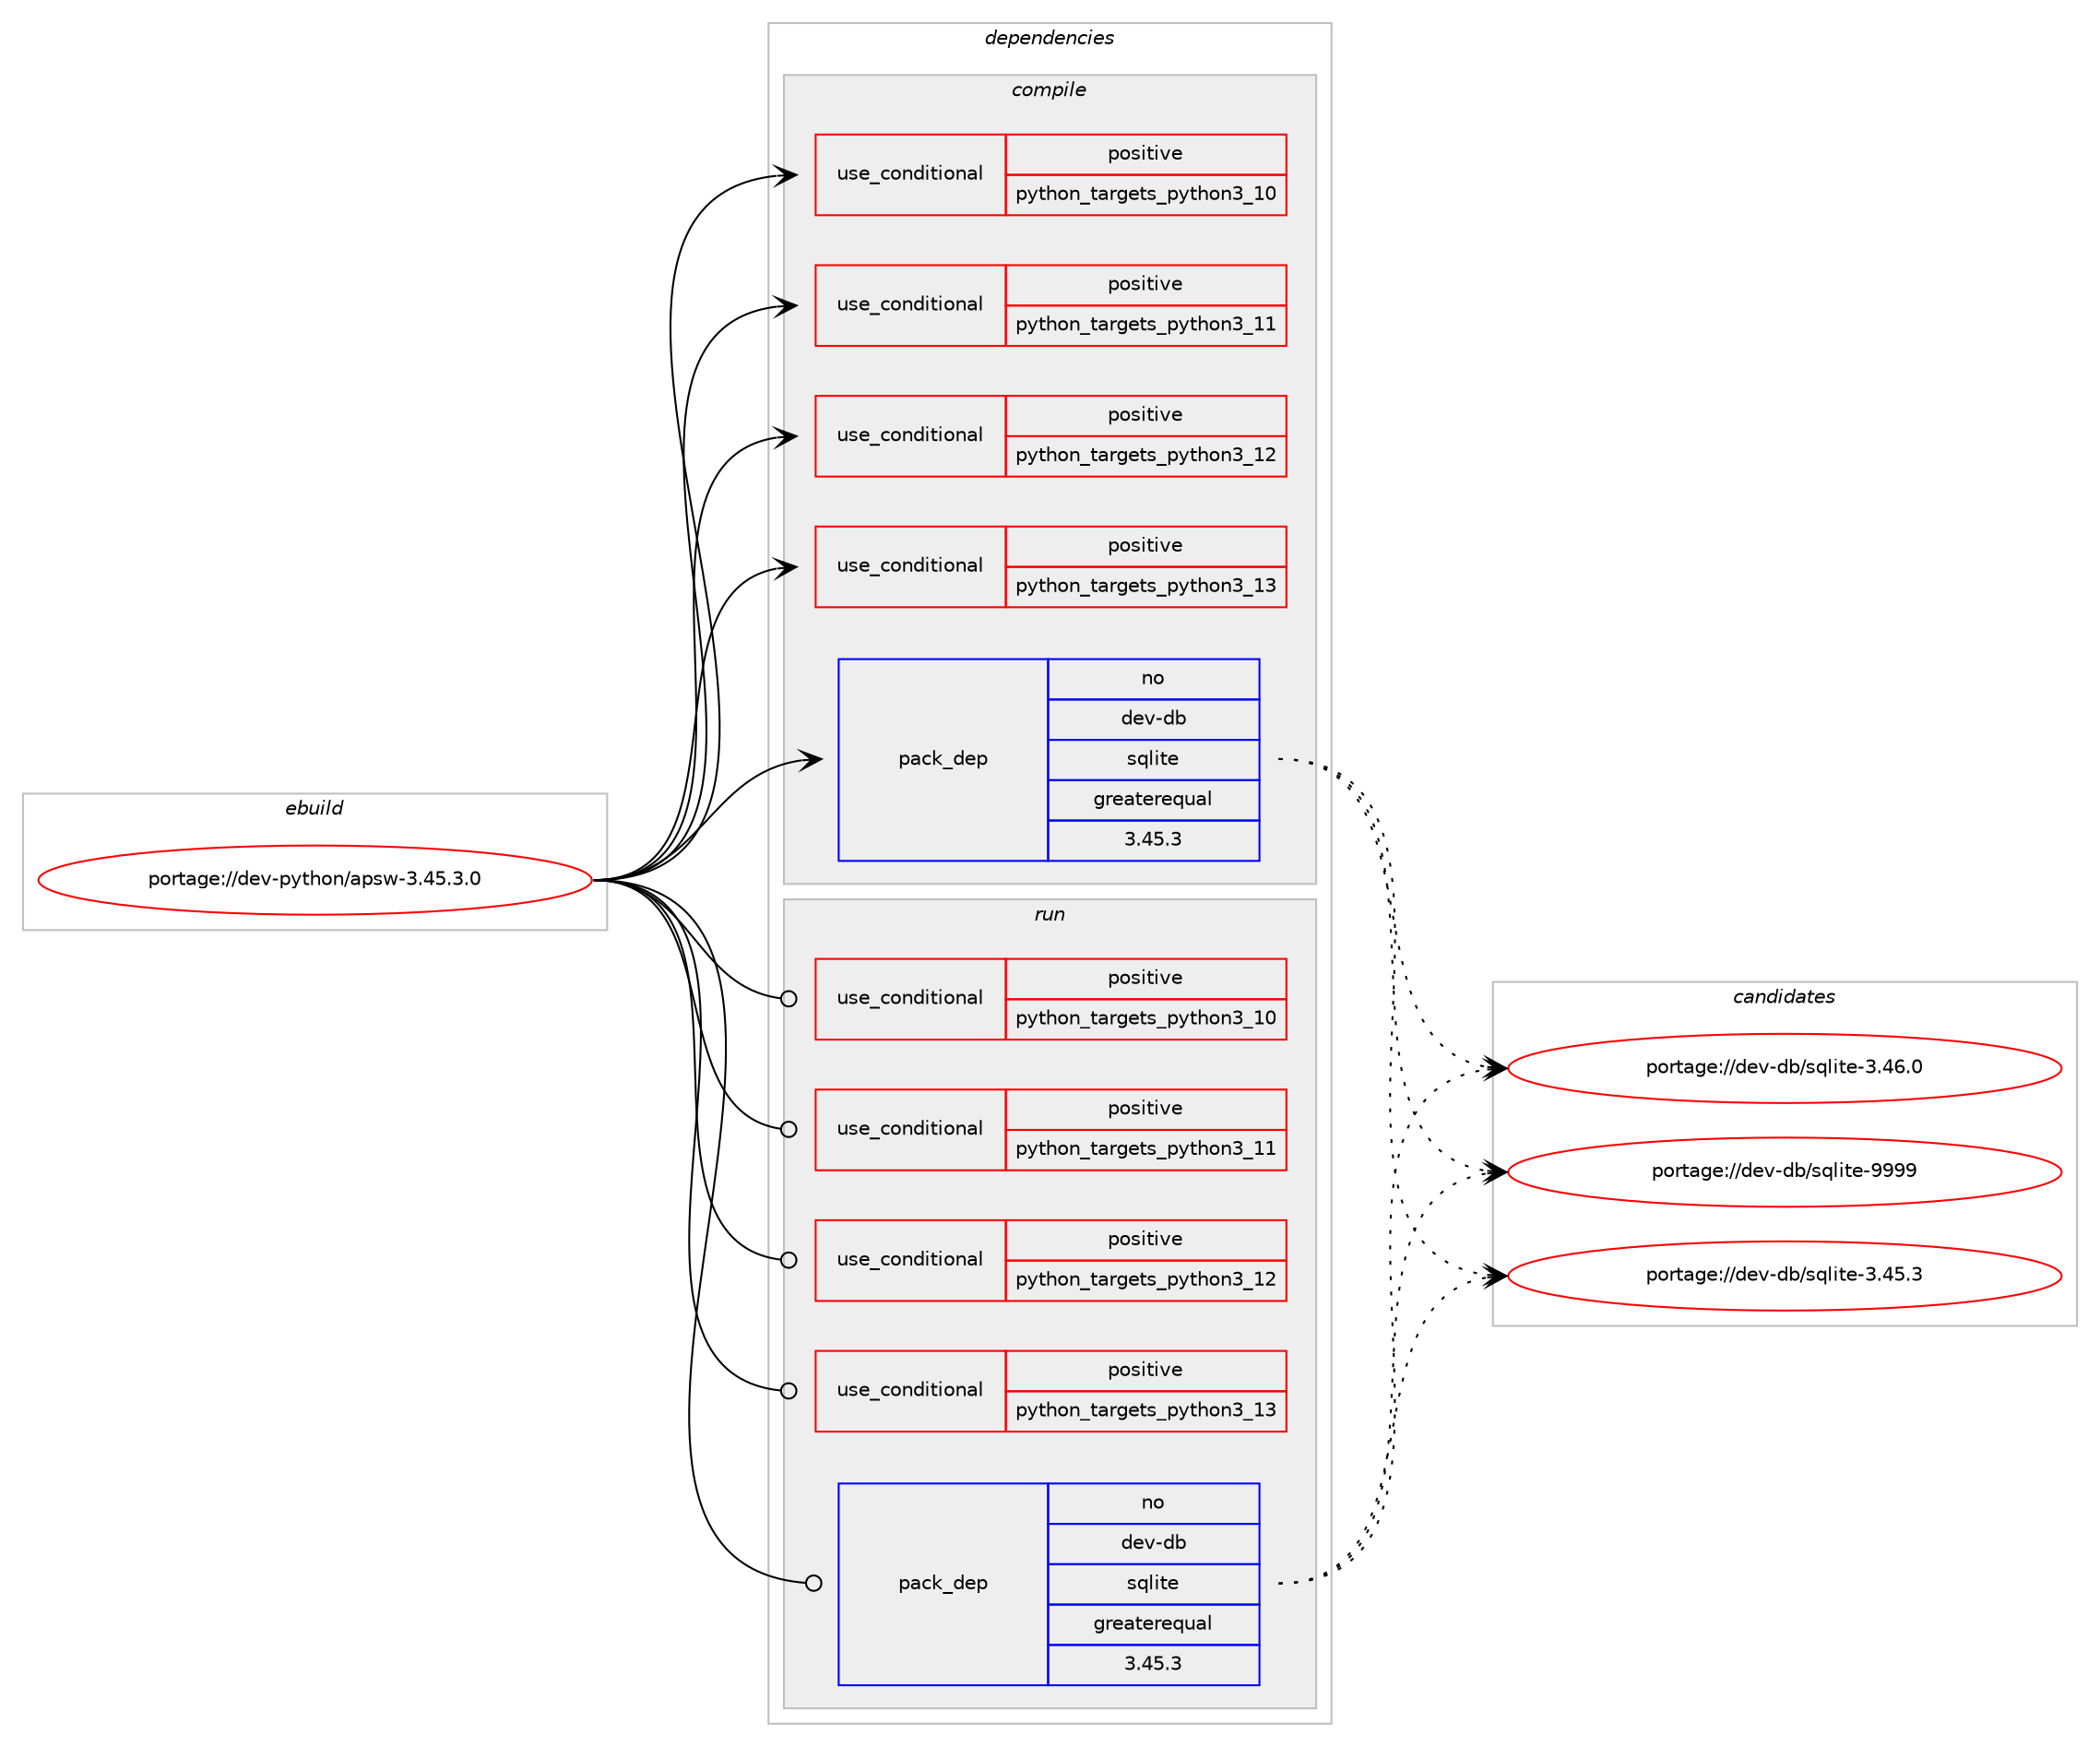digraph prolog {

# *************
# Graph options
# *************

newrank=true;
concentrate=true;
compound=true;
graph [rankdir=LR,fontname=Helvetica,fontsize=10,ranksep=1.5];#, ranksep=2.5, nodesep=0.2];
edge  [arrowhead=vee];
node  [fontname=Helvetica,fontsize=10];

# **********
# The ebuild
# **********

subgraph cluster_leftcol {
color=gray;
rank=same;
label=<<i>ebuild</i>>;
id [label="portage://dev-python/apsw-3.45.3.0", color=red, width=4, href="../dev-python/apsw-3.45.3.0.svg"];
}

# ****************
# The dependencies
# ****************

subgraph cluster_midcol {
color=gray;
label=<<i>dependencies</i>>;
subgraph cluster_compile {
fillcolor="#eeeeee";
style=filled;
label=<<i>compile</i>>;
subgraph cond30065 {
dependency71270 [label=<<TABLE BORDER="0" CELLBORDER="1" CELLSPACING="0" CELLPADDING="4"><TR><TD ROWSPAN="3" CELLPADDING="10">use_conditional</TD></TR><TR><TD>positive</TD></TR><TR><TD>python_targets_python3_10</TD></TR></TABLE>>, shape=none, color=red];
# *** BEGIN UNKNOWN DEPENDENCY TYPE (TODO) ***
# dependency71270 -> package_dependency(portage://dev-python/apsw-3.45.3.0,install,no,dev-lang,python,none,[,,],[slot(3.10)],[])
# *** END UNKNOWN DEPENDENCY TYPE (TODO) ***

}
id:e -> dependency71270:w [weight=20,style="solid",arrowhead="vee"];
subgraph cond30066 {
dependency71271 [label=<<TABLE BORDER="0" CELLBORDER="1" CELLSPACING="0" CELLPADDING="4"><TR><TD ROWSPAN="3" CELLPADDING="10">use_conditional</TD></TR><TR><TD>positive</TD></TR><TR><TD>python_targets_python3_11</TD></TR></TABLE>>, shape=none, color=red];
# *** BEGIN UNKNOWN DEPENDENCY TYPE (TODO) ***
# dependency71271 -> package_dependency(portage://dev-python/apsw-3.45.3.0,install,no,dev-lang,python,none,[,,],[slot(3.11)],[])
# *** END UNKNOWN DEPENDENCY TYPE (TODO) ***

}
id:e -> dependency71271:w [weight=20,style="solid",arrowhead="vee"];
subgraph cond30067 {
dependency71272 [label=<<TABLE BORDER="0" CELLBORDER="1" CELLSPACING="0" CELLPADDING="4"><TR><TD ROWSPAN="3" CELLPADDING="10">use_conditional</TD></TR><TR><TD>positive</TD></TR><TR><TD>python_targets_python3_12</TD></TR></TABLE>>, shape=none, color=red];
# *** BEGIN UNKNOWN DEPENDENCY TYPE (TODO) ***
# dependency71272 -> package_dependency(portage://dev-python/apsw-3.45.3.0,install,no,dev-lang,python,none,[,,],[slot(3.12)],[])
# *** END UNKNOWN DEPENDENCY TYPE (TODO) ***

}
id:e -> dependency71272:w [weight=20,style="solid",arrowhead="vee"];
subgraph cond30068 {
dependency71273 [label=<<TABLE BORDER="0" CELLBORDER="1" CELLSPACING="0" CELLPADDING="4"><TR><TD ROWSPAN="3" CELLPADDING="10">use_conditional</TD></TR><TR><TD>positive</TD></TR><TR><TD>python_targets_python3_13</TD></TR></TABLE>>, shape=none, color=red];
# *** BEGIN UNKNOWN DEPENDENCY TYPE (TODO) ***
# dependency71273 -> package_dependency(portage://dev-python/apsw-3.45.3.0,install,no,dev-lang,python,none,[,,],[slot(3.13)],[])
# *** END UNKNOWN DEPENDENCY TYPE (TODO) ***

}
id:e -> dependency71273:w [weight=20,style="solid",arrowhead="vee"];
subgraph pack39996 {
dependency71274 [label=<<TABLE BORDER="0" CELLBORDER="1" CELLSPACING="0" CELLPADDING="4" WIDTH="220"><TR><TD ROWSPAN="6" CELLPADDING="30">pack_dep</TD></TR><TR><TD WIDTH="110">no</TD></TR><TR><TD>dev-db</TD></TR><TR><TD>sqlite</TD></TR><TR><TD>greaterequal</TD></TR><TR><TD>3.45.3</TD></TR></TABLE>>, shape=none, color=blue];
}
id:e -> dependency71274:w [weight=20,style="solid",arrowhead="vee"];
}
subgraph cluster_compileandrun {
fillcolor="#eeeeee";
style=filled;
label=<<i>compile and run</i>>;
}
subgraph cluster_run {
fillcolor="#eeeeee";
style=filled;
label=<<i>run</i>>;
subgraph cond30069 {
dependency71275 [label=<<TABLE BORDER="0" CELLBORDER="1" CELLSPACING="0" CELLPADDING="4"><TR><TD ROWSPAN="3" CELLPADDING="10">use_conditional</TD></TR><TR><TD>positive</TD></TR><TR><TD>python_targets_python3_10</TD></TR></TABLE>>, shape=none, color=red];
# *** BEGIN UNKNOWN DEPENDENCY TYPE (TODO) ***
# dependency71275 -> package_dependency(portage://dev-python/apsw-3.45.3.0,run,no,dev-lang,python,none,[,,],[slot(3.10)],[])
# *** END UNKNOWN DEPENDENCY TYPE (TODO) ***

}
id:e -> dependency71275:w [weight=20,style="solid",arrowhead="odot"];
subgraph cond30070 {
dependency71276 [label=<<TABLE BORDER="0" CELLBORDER="1" CELLSPACING="0" CELLPADDING="4"><TR><TD ROWSPAN="3" CELLPADDING="10">use_conditional</TD></TR><TR><TD>positive</TD></TR><TR><TD>python_targets_python3_11</TD></TR></TABLE>>, shape=none, color=red];
# *** BEGIN UNKNOWN DEPENDENCY TYPE (TODO) ***
# dependency71276 -> package_dependency(portage://dev-python/apsw-3.45.3.0,run,no,dev-lang,python,none,[,,],[slot(3.11)],[])
# *** END UNKNOWN DEPENDENCY TYPE (TODO) ***

}
id:e -> dependency71276:w [weight=20,style="solid",arrowhead="odot"];
subgraph cond30071 {
dependency71277 [label=<<TABLE BORDER="0" CELLBORDER="1" CELLSPACING="0" CELLPADDING="4"><TR><TD ROWSPAN="3" CELLPADDING="10">use_conditional</TD></TR><TR><TD>positive</TD></TR><TR><TD>python_targets_python3_12</TD></TR></TABLE>>, shape=none, color=red];
# *** BEGIN UNKNOWN DEPENDENCY TYPE (TODO) ***
# dependency71277 -> package_dependency(portage://dev-python/apsw-3.45.3.0,run,no,dev-lang,python,none,[,,],[slot(3.12)],[])
# *** END UNKNOWN DEPENDENCY TYPE (TODO) ***

}
id:e -> dependency71277:w [weight=20,style="solid",arrowhead="odot"];
subgraph cond30072 {
dependency71278 [label=<<TABLE BORDER="0" CELLBORDER="1" CELLSPACING="0" CELLPADDING="4"><TR><TD ROWSPAN="3" CELLPADDING="10">use_conditional</TD></TR><TR><TD>positive</TD></TR><TR><TD>python_targets_python3_13</TD></TR></TABLE>>, shape=none, color=red];
# *** BEGIN UNKNOWN DEPENDENCY TYPE (TODO) ***
# dependency71278 -> package_dependency(portage://dev-python/apsw-3.45.3.0,run,no,dev-lang,python,none,[,,],[slot(3.13)],[])
# *** END UNKNOWN DEPENDENCY TYPE (TODO) ***

}
id:e -> dependency71278:w [weight=20,style="solid",arrowhead="odot"];
subgraph pack39997 {
dependency71279 [label=<<TABLE BORDER="0" CELLBORDER="1" CELLSPACING="0" CELLPADDING="4" WIDTH="220"><TR><TD ROWSPAN="6" CELLPADDING="30">pack_dep</TD></TR><TR><TD WIDTH="110">no</TD></TR><TR><TD>dev-db</TD></TR><TR><TD>sqlite</TD></TR><TR><TD>greaterequal</TD></TR><TR><TD>3.45.3</TD></TR></TABLE>>, shape=none, color=blue];
}
id:e -> dependency71279:w [weight=20,style="solid",arrowhead="odot"];
}
}

# **************
# The candidates
# **************

subgraph cluster_choices {
rank=same;
color=gray;
label=<<i>candidates</i>>;

subgraph choice39996 {
color=black;
nodesep=1;
choice10010111845100984711511310810511610145514652534651 [label="portage://dev-db/sqlite-3.45.3", color=red, width=4,href="../dev-db/sqlite-3.45.3.svg"];
choice10010111845100984711511310810511610145514652544648 [label="portage://dev-db/sqlite-3.46.0", color=red, width=4,href="../dev-db/sqlite-3.46.0.svg"];
choice1001011184510098471151131081051161014557575757 [label="portage://dev-db/sqlite-9999", color=red, width=4,href="../dev-db/sqlite-9999.svg"];
dependency71274:e -> choice10010111845100984711511310810511610145514652534651:w [style=dotted,weight="100"];
dependency71274:e -> choice10010111845100984711511310810511610145514652544648:w [style=dotted,weight="100"];
dependency71274:e -> choice1001011184510098471151131081051161014557575757:w [style=dotted,weight="100"];
}
subgraph choice39997 {
color=black;
nodesep=1;
choice10010111845100984711511310810511610145514652534651 [label="portage://dev-db/sqlite-3.45.3", color=red, width=4,href="../dev-db/sqlite-3.45.3.svg"];
choice10010111845100984711511310810511610145514652544648 [label="portage://dev-db/sqlite-3.46.0", color=red, width=4,href="../dev-db/sqlite-3.46.0.svg"];
choice1001011184510098471151131081051161014557575757 [label="portage://dev-db/sqlite-9999", color=red, width=4,href="../dev-db/sqlite-9999.svg"];
dependency71279:e -> choice10010111845100984711511310810511610145514652534651:w [style=dotted,weight="100"];
dependency71279:e -> choice10010111845100984711511310810511610145514652544648:w [style=dotted,weight="100"];
dependency71279:e -> choice1001011184510098471151131081051161014557575757:w [style=dotted,weight="100"];
}
}

}
